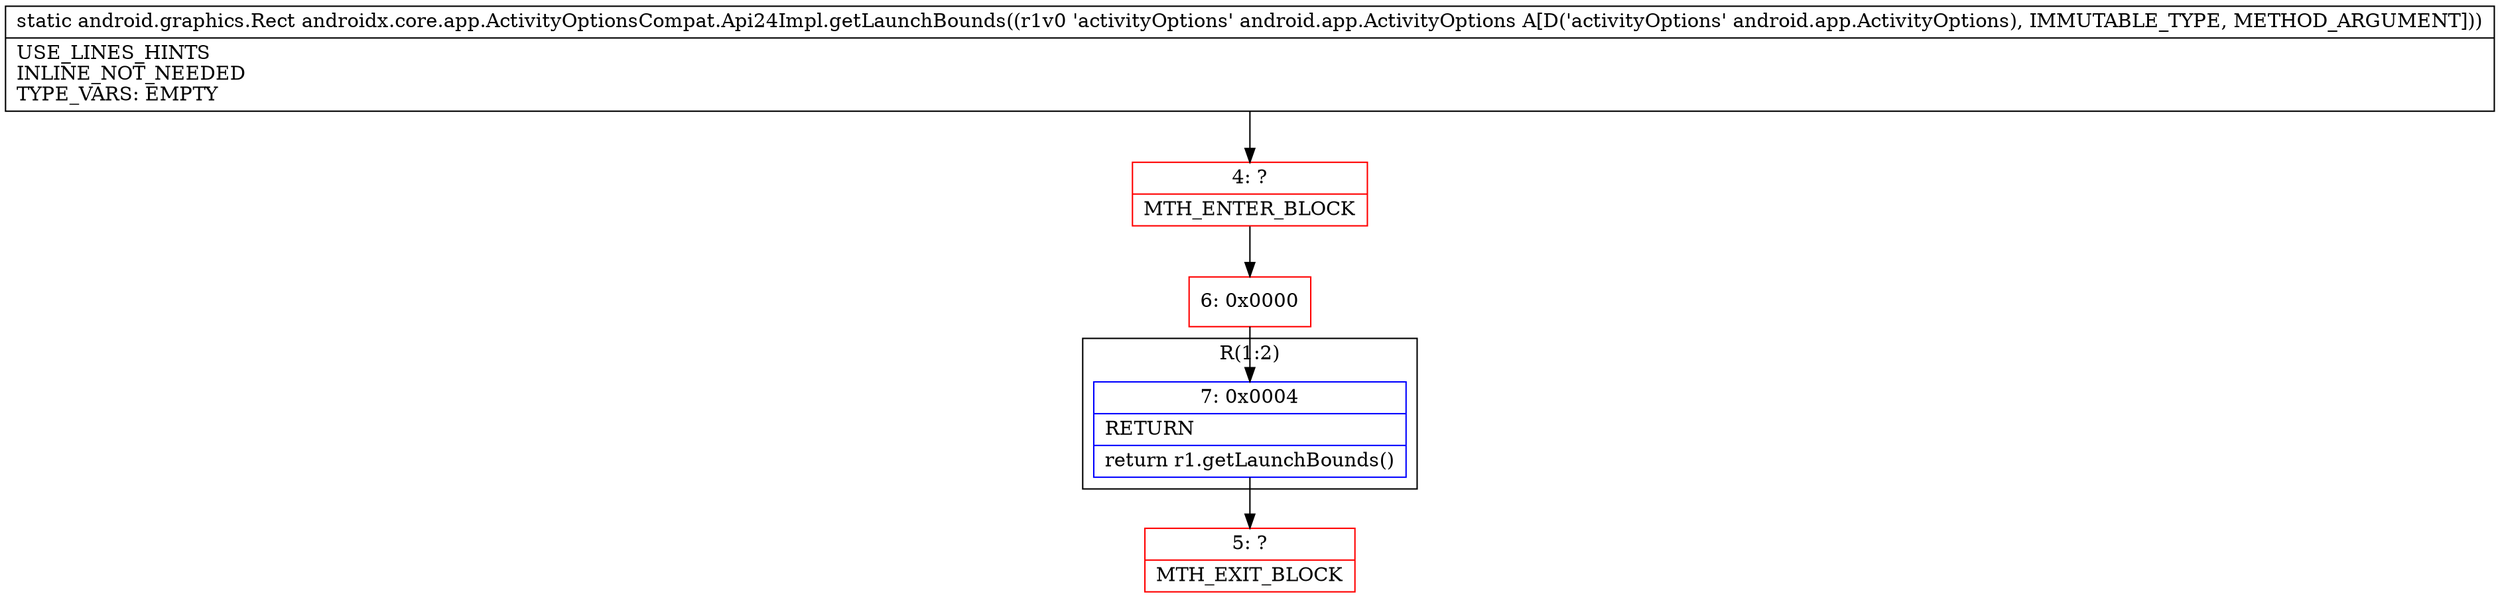 digraph "CFG forandroidx.core.app.ActivityOptionsCompat.Api24Impl.getLaunchBounds(Landroid\/app\/ActivityOptions;)Landroid\/graphics\/Rect;" {
subgraph cluster_Region_1466073091 {
label = "R(1:2)";
node [shape=record,color=blue];
Node_7 [shape=record,label="{7\:\ 0x0004|RETURN\l|return r1.getLaunchBounds()\l}"];
}
Node_4 [shape=record,color=red,label="{4\:\ ?|MTH_ENTER_BLOCK\l}"];
Node_6 [shape=record,color=red,label="{6\:\ 0x0000}"];
Node_5 [shape=record,color=red,label="{5\:\ ?|MTH_EXIT_BLOCK\l}"];
MethodNode[shape=record,label="{static android.graphics.Rect androidx.core.app.ActivityOptionsCompat.Api24Impl.getLaunchBounds((r1v0 'activityOptions' android.app.ActivityOptions A[D('activityOptions' android.app.ActivityOptions), IMMUTABLE_TYPE, METHOD_ARGUMENT]))  | USE_LINES_HINTS\lINLINE_NOT_NEEDED\lTYPE_VARS: EMPTY\l}"];
MethodNode -> Node_4;Node_7 -> Node_5;
Node_4 -> Node_6;
Node_6 -> Node_7;
}

